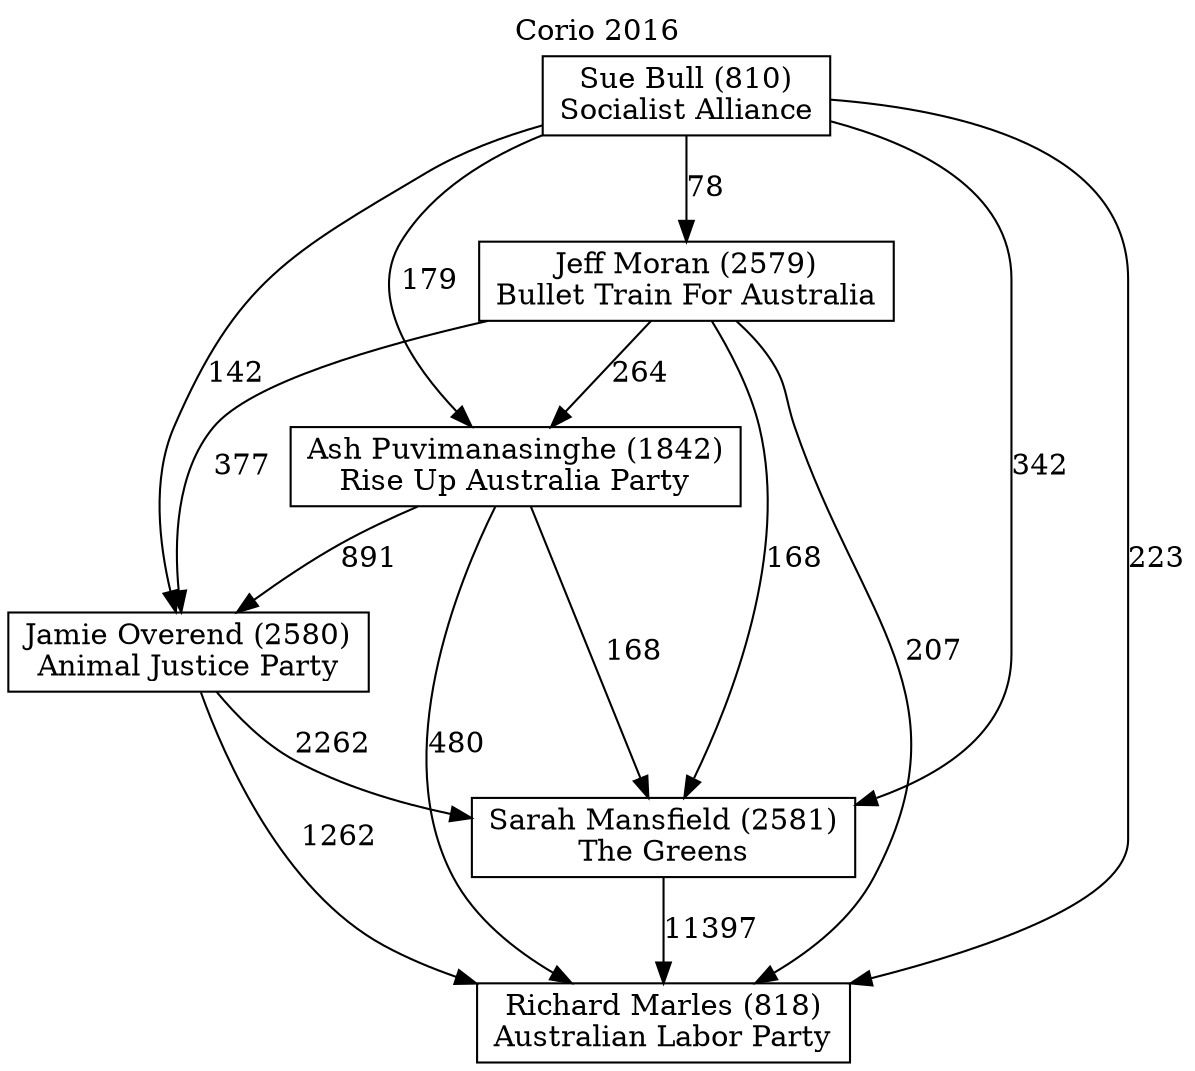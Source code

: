 // House preference flow
digraph "Richard Marles (818)_Corio_2016" {
	graph [label="Corio 2016" labelloc=t mclimit=10]
	node [shape=box]
	"Ash Puvimanasinghe (1842)" [label="Ash Puvimanasinghe (1842)
Rise Up Australia Party"]
	"Jamie Overend (2580)" [label="Jamie Overend (2580)
Animal Justice Party"]
	"Jeff Moran (2579)" [label="Jeff Moran (2579)
Bullet Train For Australia"]
	"Richard Marles (818)" [label="Richard Marles (818)
Australian Labor Party"]
	"Sarah Mansfield (2581)" [label="Sarah Mansfield (2581)
The Greens"]
	"Sue Bull (810)" [label="Sue Bull (810)
Socialist Alliance"]
	"Ash Puvimanasinghe (1842)" -> "Jamie Overend (2580)" [label=891]
	"Ash Puvimanasinghe (1842)" -> "Richard Marles (818)" [label=480]
	"Ash Puvimanasinghe (1842)" -> "Sarah Mansfield (2581)" [label=168]
	"Jamie Overend (2580)" -> "Richard Marles (818)" [label=1262]
	"Jamie Overend (2580)" -> "Sarah Mansfield (2581)" [label=2262]
	"Jeff Moran (2579)" -> "Ash Puvimanasinghe (1842)" [label=264]
	"Jeff Moran (2579)" -> "Jamie Overend (2580)" [label=377]
	"Jeff Moran (2579)" -> "Richard Marles (818)" [label=207]
	"Jeff Moran (2579)" -> "Sarah Mansfield (2581)" [label=168]
	"Sarah Mansfield (2581)" -> "Richard Marles (818)" [label=11397]
	"Sue Bull (810)" -> "Ash Puvimanasinghe (1842)" [label=179]
	"Sue Bull (810)" -> "Jamie Overend (2580)" [label=142]
	"Sue Bull (810)" -> "Jeff Moran (2579)" [label=78]
	"Sue Bull (810)" -> "Richard Marles (818)" [label=223]
	"Sue Bull (810)" -> "Sarah Mansfield (2581)" [label=342]
}
